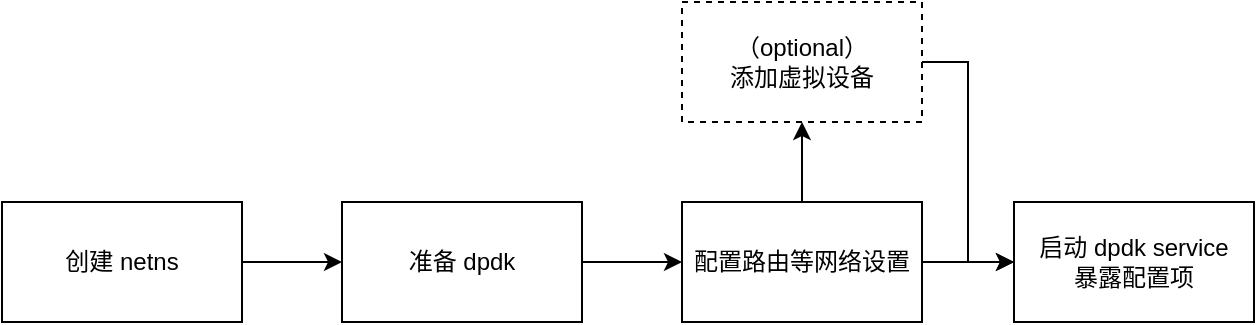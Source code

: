 <mxfile version="20.2.0" type="github">
  <diagram id="ODyeSF8Z4dnJrhiTriCb" name="Page-1">
    <mxGraphModel dx="1426" dy="801" grid="1" gridSize="10" guides="1" tooltips="1" connect="1" arrows="1" fold="1" page="1" pageScale="1" pageWidth="827" pageHeight="1169" math="0" shadow="0">
      <root>
        <mxCell id="0" />
        <mxCell id="1" parent="0" />
        <mxCell id="kEgYnRdfttSI0SWff6e3-3" value="" style="edgeStyle=orthogonalEdgeStyle;rounded=0;orthogonalLoop=1;jettySize=auto;html=1;" edge="1" parent="1" source="kEgYnRdfttSI0SWff6e3-1" target="kEgYnRdfttSI0SWff6e3-2">
          <mxGeometry relative="1" as="geometry" />
        </mxCell>
        <mxCell id="kEgYnRdfttSI0SWff6e3-1" value="创建 netns" style="rounded=0;whiteSpace=wrap;html=1;" vertex="1" parent="1">
          <mxGeometry x="110" y="280" width="120" height="60" as="geometry" />
        </mxCell>
        <mxCell id="kEgYnRdfttSI0SWff6e3-5" value="" style="edgeStyle=orthogonalEdgeStyle;rounded=0;orthogonalLoop=1;jettySize=auto;html=1;" edge="1" parent="1" source="kEgYnRdfttSI0SWff6e3-2" target="kEgYnRdfttSI0SWff6e3-4">
          <mxGeometry relative="1" as="geometry" />
        </mxCell>
        <mxCell id="kEgYnRdfttSI0SWff6e3-2" value="准备 dpdk" style="rounded=0;whiteSpace=wrap;html=1;" vertex="1" parent="1">
          <mxGeometry x="280" y="280" width="120" height="60" as="geometry" />
        </mxCell>
        <mxCell id="kEgYnRdfttSI0SWff6e3-7" value="" style="edgeStyle=orthogonalEdgeStyle;rounded=0;orthogonalLoop=1;jettySize=auto;html=1;entryX=0;entryY=0.5;entryDx=0;entryDy=0;" edge="1" parent="1" source="kEgYnRdfttSI0SWff6e3-4" target="kEgYnRdfttSI0SWff6e3-10">
          <mxGeometry relative="1" as="geometry">
            <mxPoint x="646" y="180" as="targetPoint" />
          </mxGeometry>
        </mxCell>
        <mxCell id="kEgYnRdfttSI0SWff6e3-4" value="配置路由等网络设置" style="rounded=0;whiteSpace=wrap;html=1;" vertex="1" parent="1">
          <mxGeometry x="450" y="280" width="120" height="60" as="geometry" />
        </mxCell>
        <mxCell id="kEgYnRdfttSI0SWff6e3-9" style="edgeStyle=orthogonalEdgeStyle;rounded=0;orthogonalLoop=1;jettySize=auto;html=1;exitX=0.5;exitY=1;exitDx=0;exitDy=0;entryX=0.5;entryY=0;entryDx=0;entryDy=0;startArrow=classic;startFill=1;endArrow=none;endFill=0;" edge="1" parent="1" source="kEgYnRdfttSI0SWff6e3-6" target="kEgYnRdfttSI0SWff6e3-4">
          <mxGeometry relative="1" as="geometry">
            <mxPoint x="680" y="280" as="targetPoint" />
          </mxGeometry>
        </mxCell>
        <mxCell id="kEgYnRdfttSI0SWff6e3-12" style="edgeStyle=orthogonalEdgeStyle;rounded=0;orthogonalLoop=1;jettySize=auto;html=1;exitX=1;exitY=0.5;exitDx=0;exitDy=0;entryX=0;entryY=0.5;entryDx=0;entryDy=0;startArrow=none;startFill=0;endArrow=classic;endFill=1;" edge="1" parent="1" source="kEgYnRdfttSI0SWff6e3-6" target="kEgYnRdfttSI0SWff6e3-10">
          <mxGeometry relative="1" as="geometry" />
        </mxCell>
        <mxCell id="kEgYnRdfttSI0SWff6e3-6" value="（optional）&lt;br&gt;添加虚拟设备" style="rounded=0;whiteSpace=wrap;html=1;dashed=1;" vertex="1" parent="1">
          <mxGeometry x="450" y="180" width="120" height="60" as="geometry" />
        </mxCell>
        <mxCell id="kEgYnRdfttSI0SWff6e3-10" value="启动 dpdk service&lt;br&gt;暴露配置项" style="rounded=0;whiteSpace=wrap;html=1;" vertex="1" parent="1">
          <mxGeometry x="616" y="280" width="120" height="60" as="geometry" />
        </mxCell>
      </root>
    </mxGraphModel>
  </diagram>
</mxfile>
